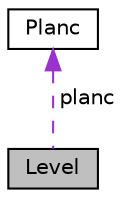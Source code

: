 digraph "Level"
{
 // LATEX_PDF_SIZE
  edge [fontname="Helvetica",fontsize="10",labelfontname="Helvetica",labelfontsize="10"];
  node [fontname="Helvetica",fontsize="10",shape=record];
  Node1 [label="Level",height=0.2,width=0.4,color="black", fillcolor="grey75", style="filled", fontcolor="black",tooltip="class for start a level choosen and play"];
  Node2 -> Node1 [dir="back",color="darkorchid3",fontsize="10",style="dashed",label=" planc" ,fontname="Helvetica"];
  Node2 [label="Planc",height=0.2,width=0.4,color="black", fillcolor="white", style="filled",URL="$class_planc.html",tooltip="class holding all info of planc"];
}
